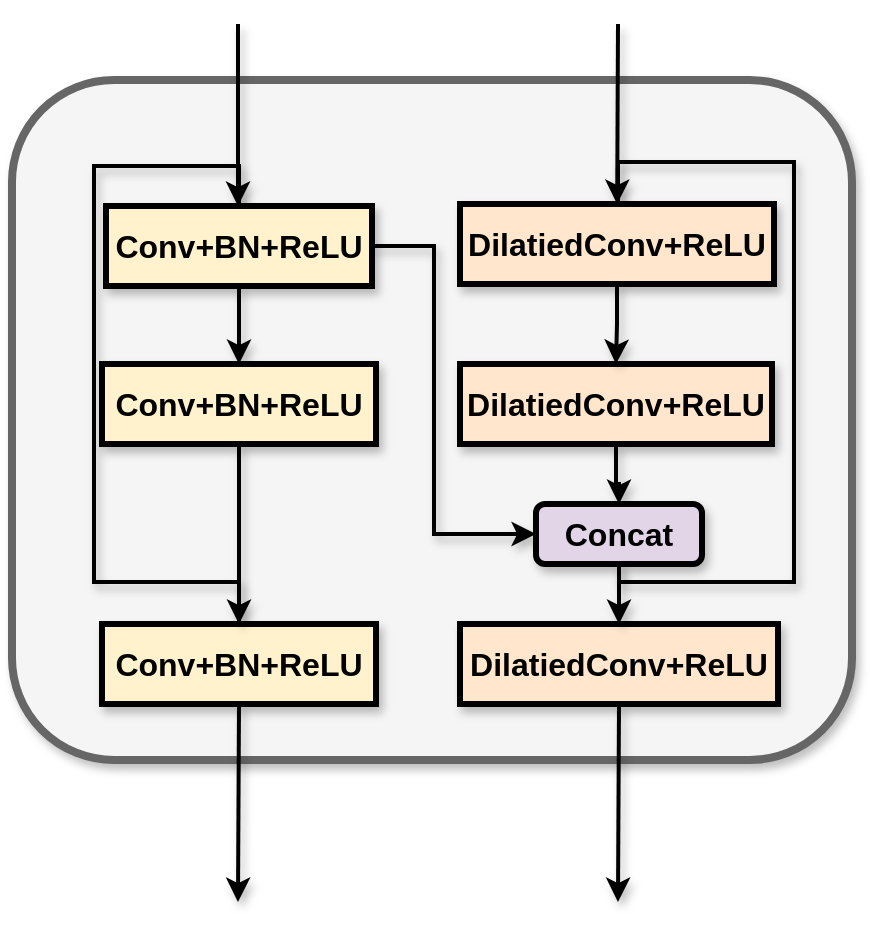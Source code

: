 <mxfile version="23.1.6" type="github">
  <diagram name="Page-1" id="qPdvbD_3wHOQJ4XgYrTA">
    <mxGraphModel dx="996" dy="540" grid="1" gridSize="10" guides="1" tooltips="1" connect="1" arrows="1" fold="1" page="1" pageScale="1" pageWidth="850" pageHeight="1100" math="0" shadow="0">
      <root>
        <mxCell id="0" />
        <mxCell id="1" parent="0" />
        <mxCell id="wB1HMgiuBddRS1M0Nn8E-1" value="" style="rounded=1;whiteSpace=wrap;html=1;fillColor=#f5f5f5;strokeColor=#666666;strokeWidth=4;fontColor=#333333;shadow=1;fontSize=16;" parent="1" vertex="1">
          <mxGeometry x="139" y="129" width="420" height="340" as="geometry" />
        </mxCell>
        <mxCell id="wB1HMgiuBddRS1M0Nn8E-3" style="edgeStyle=orthogonalEdgeStyle;rounded=1;orthogonalLoop=1;jettySize=auto;html=1;strokeWidth=2;shadow=1;endArrow=none;endFill=0;startArrow=classic;startFill=1;fontSize=16;" parent="1" source="wB1HMgiuBddRS1M0Nn8E-5" edge="1">
          <mxGeometry relative="1" as="geometry">
            <mxPoint x="252" y="101" as="targetPoint" />
          </mxGeometry>
        </mxCell>
        <mxCell id="wB1HMgiuBddRS1M0Nn8E-24" style="edgeStyle=orthogonalEdgeStyle;rounded=0;orthogonalLoop=1;jettySize=auto;html=1;entryX=0;entryY=0.5;entryDx=0;entryDy=0;strokeWidth=2;shadow=1;fontSize=16;" parent="1" source="wB1HMgiuBddRS1M0Nn8E-5" target="wB1HMgiuBddRS1M0Nn8E-16" edge="1">
          <mxGeometry relative="1" as="geometry">
            <Array as="points">
              <mxPoint x="350" y="212" />
              <mxPoint x="350" y="356" />
            </Array>
          </mxGeometry>
        </mxCell>
        <mxCell id="wB1HMgiuBddRS1M0Nn8E-25" style="edgeStyle=orthogonalEdgeStyle;rounded=0;orthogonalLoop=1;jettySize=auto;html=1;entryX=0.5;entryY=0;entryDx=0;entryDy=0;strokeWidth=2;shadow=1;fontSize=16;" parent="1" source="wB1HMgiuBddRS1M0Nn8E-5" target="wB1HMgiuBddRS1M0Nn8E-21" edge="1">
          <mxGeometry relative="1" as="geometry" />
        </mxCell>
        <mxCell id="wB1HMgiuBddRS1M0Nn8E-27" style="edgeStyle=orthogonalEdgeStyle;rounded=0;orthogonalLoop=1;jettySize=auto;html=1;exitX=0.5;exitY=0;exitDx=0;exitDy=0;entryX=0.5;entryY=0;entryDx=0;entryDy=0;strokeWidth=2;endArrow=none;endFill=0;shadow=1;fontSize=16;" parent="1" source="wB1HMgiuBddRS1M0Nn8E-5" target="wB1HMgiuBddRS1M0Nn8E-7" edge="1">
          <mxGeometry relative="1" as="geometry">
            <mxPoint x="77" y="350" as="targetPoint" />
            <Array as="points">
              <mxPoint x="253" y="172" />
              <mxPoint x="180" y="172" />
              <mxPoint x="180" y="380" />
              <mxPoint x="253" y="380" />
            </Array>
          </mxGeometry>
        </mxCell>
        <mxCell id="wB1HMgiuBddRS1M0Nn8E-5" value="&lt;b style=&quot;font-size: 16px;&quot;&gt;Conv+BN+ReLU&lt;/b&gt;" style="rounded=0;whiteSpace=wrap;html=1;fillColor=#fff2cc;strokeColor=#000000;strokeWidth=3;shadow=1;fontSize=16;" parent="1" vertex="1">
          <mxGeometry x="186" y="192" width="133" height="40" as="geometry" />
        </mxCell>
        <mxCell id="wB1HMgiuBddRS1M0Nn8E-6" style="edgeStyle=orthogonalEdgeStyle;rounded=0;orthogonalLoop=1;jettySize=auto;html=1;exitX=0.5;exitY=1;exitDx=0;exitDy=0;strokeWidth=2;shadow=1;fontSize=16;" parent="1" source="wB1HMgiuBddRS1M0Nn8E-7" edge="1">
          <mxGeometry relative="1" as="geometry">
            <mxPoint x="252" y="540" as="targetPoint" />
          </mxGeometry>
        </mxCell>
        <mxCell id="wB1HMgiuBddRS1M0Nn8E-7" value="&lt;b style=&quot;border-color: var(--border-color); font-size: 16px;&quot;&gt;Conv+BN+ReLU&lt;/b&gt;" style="rounded=0;whiteSpace=wrap;html=1;fillColor=#fff2cc;strokeColor=#000000;strokeWidth=3;shadow=1;fontSize=16;" parent="1" vertex="1">
          <mxGeometry x="184" y="401" width="137" height="40" as="geometry" />
        </mxCell>
        <mxCell id="wB1HMgiuBddRS1M0Nn8E-8" style="edgeStyle=orthogonalEdgeStyle;rounded=0;orthogonalLoop=1;jettySize=auto;html=1;entryX=0.5;entryY=0;entryDx=0;entryDy=0;strokeWidth=2;shadow=1;fontSize=16;" parent="1" source="wB1HMgiuBddRS1M0Nn8E-9" target="wB1HMgiuBddRS1M0Nn8E-16" edge="1">
          <mxGeometry relative="1" as="geometry" />
        </mxCell>
        <mxCell id="wB1HMgiuBddRS1M0Nn8E-9" value="&lt;b style=&quot;border-color: var(--border-color); font-size: 16px;&quot;&gt;DilatiedConv+ReLU&lt;/b&gt;" style="rounded=0;whiteSpace=wrap;html=1;fillColor=#ffe6cc;strokeColor=#000000;strokeWidth=3;shadow=1;fontSize=16;" parent="1" vertex="1">
          <mxGeometry x="363" y="271" width="156" height="40" as="geometry" />
        </mxCell>
        <mxCell id="wB1HMgiuBddRS1M0Nn8E-10" style="edgeStyle=orthogonalEdgeStyle;rounded=0;orthogonalLoop=1;jettySize=auto;html=1;exitX=0.5;exitY=1;exitDx=0;exitDy=0;strokeWidth=2;shadow=1;fontSize=16;" parent="1" source="wB1HMgiuBddRS1M0Nn8E-11" edge="1">
          <mxGeometry relative="1" as="geometry">
            <mxPoint x="442" y="540" as="targetPoint" />
          </mxGeometry>
        </mxCell>
        <mxCell id="wB1HMgiuBddRS1M0Nn8E-11" value="&lt;b style=&quot;border-color: var(--border-color); font-size: 16px;&quot;&gt;DilatiedConv+ReLU&lt;/b&gt;" style="rounded=0;whiteSpace=wrap;html=1;fillColor=#ffe6cc;strokeColor=#000000;strokeWidth=3;shadow=1;fontSize=16;" parent="1" vertex="1">
          <mxGeometry x="363" y="401" width="159" height="40" as="geometry" />
        </mxCell>
        <mxCell id="wB1HMgiuBddRS1M0Nn8E-12" style="edgeStyle=orthogonalEdgeStyle;rounded=0;orthogonalLoop=1;jettySize=auto;html=1;entryX=0.5;entryY=0;entryDx=0;entryDy=0;strokeWidth=2;shadow=1;fontSize=16;" parent="1" source="wB1HMgiuBddRS1M0Nn8E-14" target="wB1HMgiuBddRS1M0Nn8E-9" edge="1">
          <mxGeometry relative="1" as="geometry" />
        </mxCell>
        <mxCell id="wB1HMgiuBddRS1M0Nn8E-13" style="rounded=0;orthogonalLoop=1;jettySize=auto;html=1;strokeWidth=2;shadow=1;startArrow=classic;startFill=1;endArrow=none;endFill=0;fontSize=16;" parent="1" source="wB1HMgiuBddRS1M0Nn8E-14" edge="1">
          <mxGeometry relative="1" as="geometry">
            <mxPoint x="442" y="101" as="targetPoint" />
          </mxGeometry>
        </mxCell>
        <mxCell id="wB1HMgiuBddRS1M0Nn8E-30" style="edgeStyle=orthogonalEdgeStyle;rounded=0;orthogonalLoop=1;jettySize=auto;html=1;entryX=0.5;entryY=1;entryDx=0;entryDy=0;strokeWidth=2;endArrow=none;endFill=0;shadow=1;fontSize=16;" parent="1" target="wB1HMgiuBddRS1M0Nn8E-16" edge="1">
          <mxGeometry relative="1" as="geometry">
            <mxPoint x="442" y="160" as="targetPoint" />
            <mxPoint x="442" y="190" as="sourcePoint" />
            <Array as="points">
              <mxPoint x="442" y="170" />
              <mxPoint x="530" y="170" />
              <mxPoint x="530" y="380" />
              <mxPoint x="442" y="380" />
            </Array>
          </mxGeometry>
        </mxCell>
        <mxCell id="wB1HMgiuBddRS1M0Nn8E-14" value="&lt;b style=&quot;border-color: var(--border-color); font-size: 16px;&quot;&gt;DilatiedConv+ReLU&lt;/b&gt;" style="rounded=0;whiteSpace=wrap;html=1;fillColor=#ffe6cc;strokeColor=#000000;strokeWidth=3;shadow=1;fontSize=16;" parent="1" vertex="1">
          <mxGeometry x="363" y="191" width="157" height="40" as="geometry" />
        </mxCell>
        <mxCell id="wB1HMgiuBddRS1M0Nn8E-15" style="edgeStyle=orthogonalEdgeStyle;rounded=0;orthogonalLoop=1;jettySize=auto;html=1;entryX=0.5;entryY=0;entryDx=0;entryDy=0;strokeWidth=2;shadow=1;fontSize=16;" parent="1" source="wB1HMgiuBddRS1M0Nn8E-16" target="wB1HMgiuBddRS1M0Nn8E-11" edge="1">
          <mxGeometry relative="1" as="geometry" />
        </mxCell>
        <mxCell id="wB1HMgiuBddRS1M0Nn8E-16" value="Concat" style="rounded=1;whiteSpace=wrap;html=1;strokeWidth=3;shadow=1;fillColor=#e1d5e7;strokeColor=#000000;fontSize=16;fontStyle=1" parent="1" vertex="1">
          <mxGeometry x="401" y="341" width="83" height="30" as="geometry" />
        </mxCell>
        <mxCell id="wB1HMgiuBddRS1M0Nn8E-26" style="edgeStyle=orthogonalEdgeStyle;rounded=0;orthogonalLoop=1;jettySize=auto;html=1;entryX=0.5;entryY=0;entryDx=0;entryDy=0;strokeWidth=2;shadow=1;fontSize=16;" parent="1" source="wB1HMgiuBddRS1M0Nn8E-21" target="wB1HMgiuBddRS1M0Nn8E-7" edge="1">
          <mxGeometry relative="1" as="geometry" />
        </mxCell>
        <mxCell id="wB1HMgiuBddRS1M0Nn8E-21" value="&lt;b style=&quot;font-size: 16px;&quot;&gt;Conv+BN+ReLU&lt;/b&gt;" style="rounded=0;whiteSpace=wrap;html=1;fillColor=#fff2cc;strokeColor=#000000;strokeWidth=3;shadow=1;fontSize=16;" parent="1" vertex="1">
          <mxGeometry x="184" y="271" width="137" height="40" as="geometry" />
        </mxCell>
      </root>
    </mxGraphModel>
  </diagram>
</mxfile>
